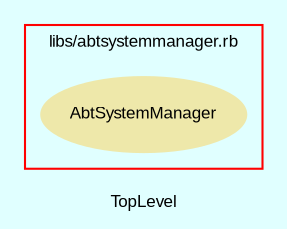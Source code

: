 digraph TopLevel {
    compound = true
    bgcolor = lightcyan1
    fontname = Arial
    fontsize = 8
    label = "TopLevel"
    node [
        fontname = Arial,
        fontsize = 8,
        color = black
    ]

    subgraph cluster_3 {
        fontname = Arial
        color = red
        label = "libs/abtsystemmanager.rb"
        AbtSystemManager [
            fontcolor = black,
            URL = "classes/AbtSystemManager.html",
            shape = ellipse,
            color = palegoldenrod,
            style = filled,
            label = "AbtSystemManager"
        ]

    }

}

